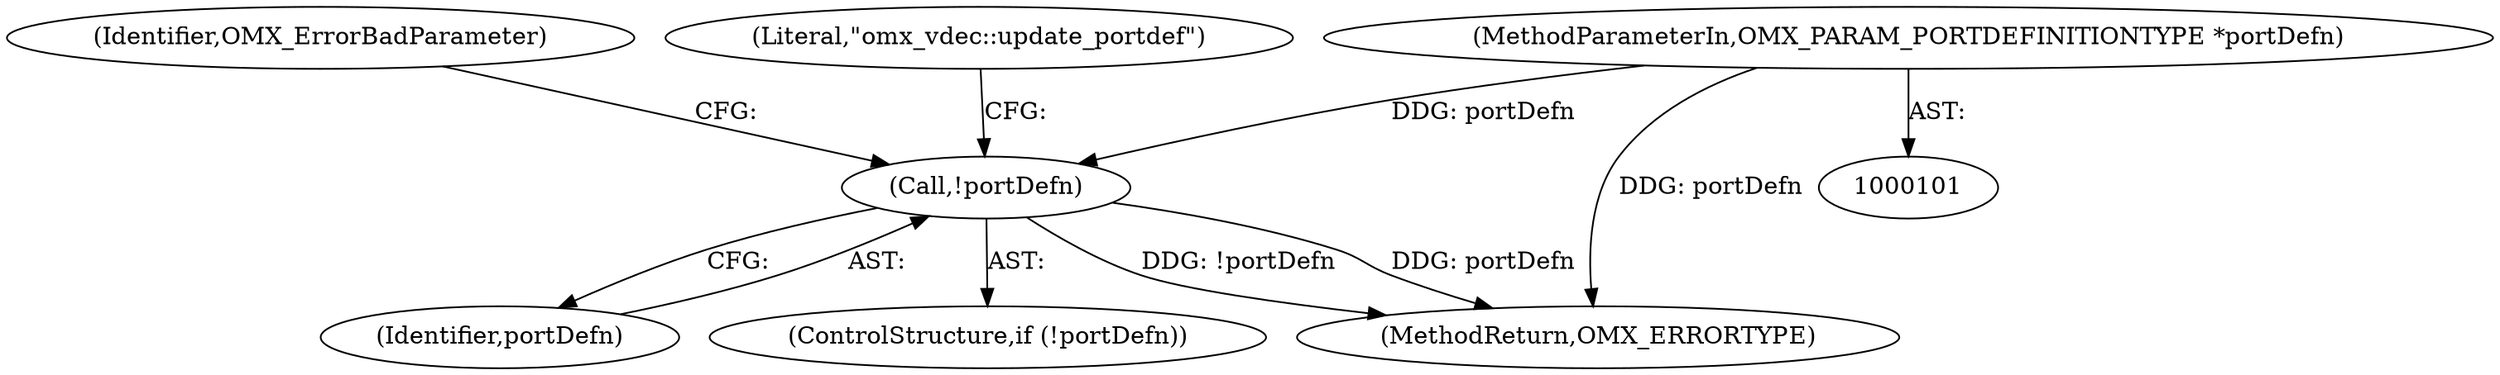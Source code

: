 digraph "0_Android_560ccdb509a7b86186fac0fce1b25bd9a3e6a6e8_3@pointer" {
"1000102" [label="(MethodParameterIn,OMX_PARAM_PORTDEFINITIONTYPE *portDefn)"];
"1000110" [label="(Call,!portDefn)"];
"1000111" [label="(Identifier,portDefn)"];
"1000109" [label="(ControlStructure,if (!portDefn))"];
"1000114" [label="(Identifier,OMX_ErrorBadParameter)"];
"1000110" [label="(Call,!portDefn)"];
"1000102" [label="(MethodParameterIn,OMX_PARAM_PORTDEFINITIONTYPE *portDefn)"];
"1000116" [label="(Literal,\"omx_vdec::update_portdef\")"];
"1000641" [label="(MethodReturn,OMX_ERRORTYPE)"];
"1000102" -> "1000101"  [label="AST: "];
"1000102" -> "1000641"  [label="DDG: portDefn"];
"1000102" -> "1000110"  [label="DDG: portDefn"];
"1000110" -> "1000109"  [label="AST: "];
"1000110" -> "1000111"  [label="CFG: "];
"1000111" -> "1000110"  [label="AST: "];
"1000114" -> "1000110"  [label="CFG: "];
"1000116" -> "1000110"  [label="CFG: "];
"1000110" -> "1000641"  [label="DDG: !portDefn"];
"1000110" -> "1000641"  [label="DDG: portDefn"];
}
